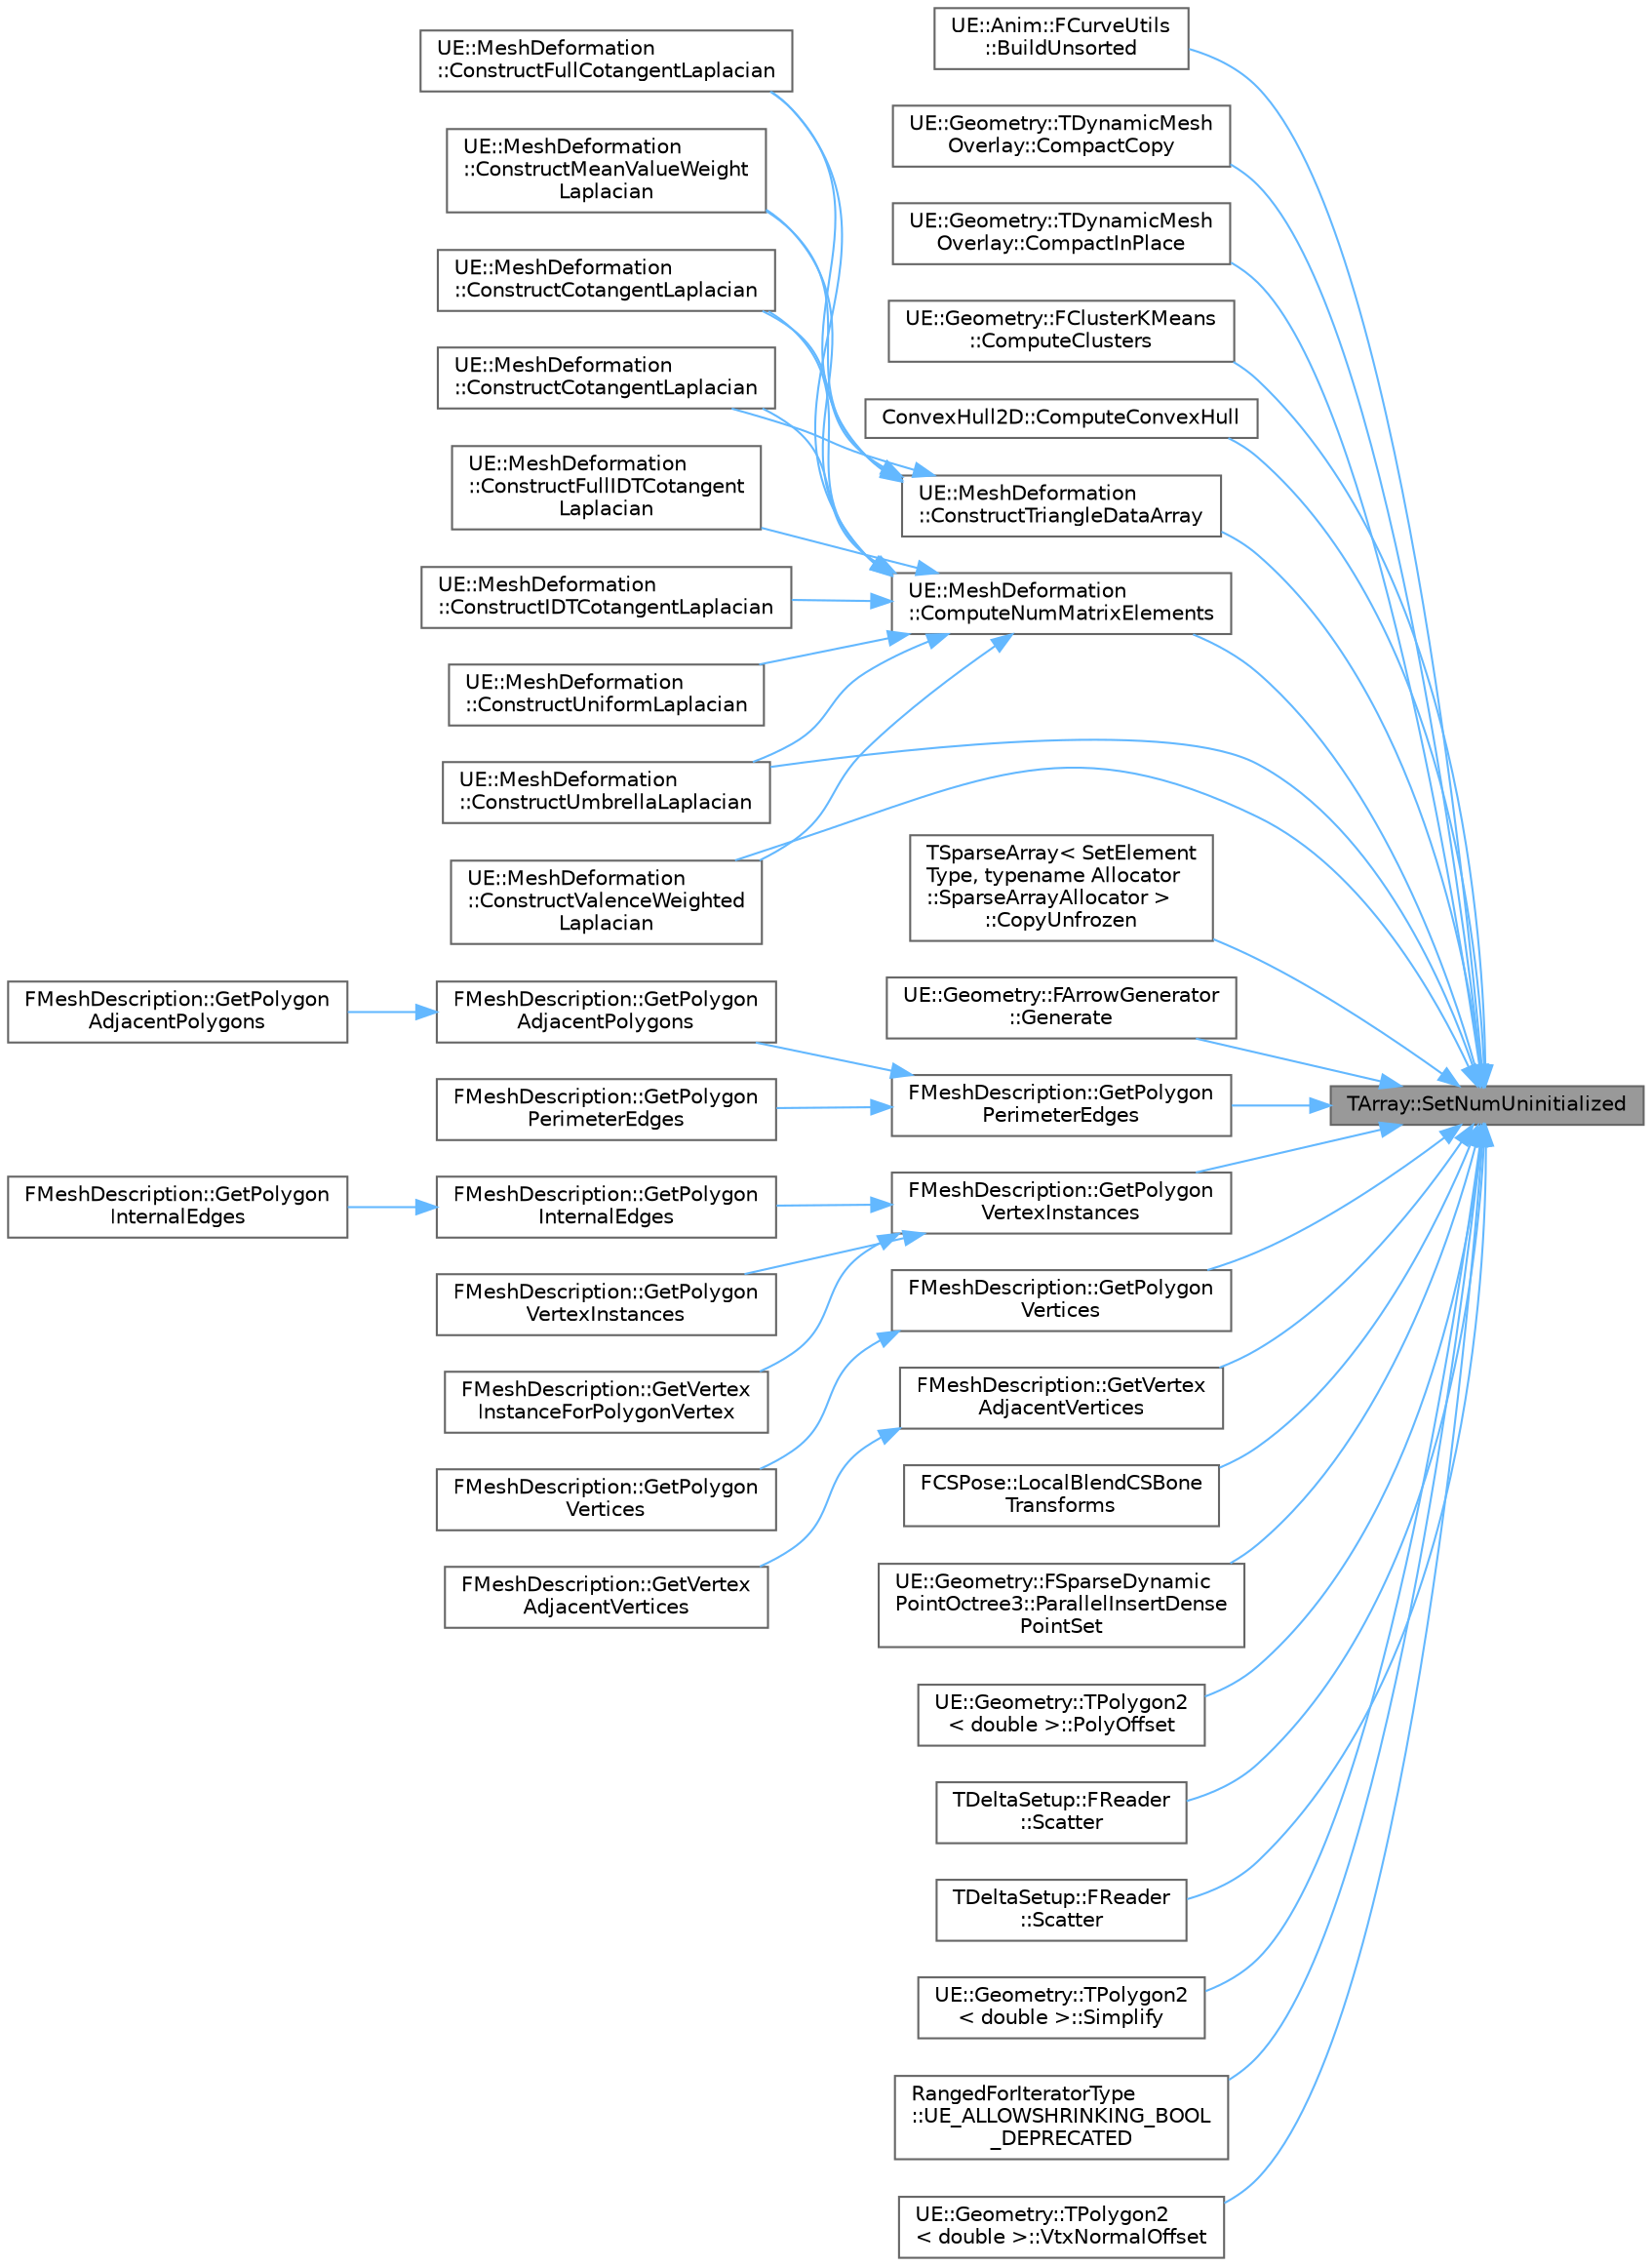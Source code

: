 digraph "TArray::SetNumUninitialized"
{
 // INTERACTIVE_SVG=YES
 // LATEX_PDF_SIZE
  bgcolor="transparent";
  edge [fontname=Helvetica,fontsize=10,labelfontname=Helvetica,labelfontsize=10];
  node [fontname=Helvetica,fontsize=10,shape=box,height=0.2,width=0.4];
  rankdir="RL";
  Node1 [id="Node000001",label="TArray::SetNumUninitialized",height=0.2,width=0.4,color="gray40", fillcolor="grey60", style="filled", fontcolor="black",tooltip="Resizes array to given number of elements."];
  Node1 -> Node2 [id="edge1_Node000001_Node000002",dir="back",color="steelblue1",style="solid",tooltip=" "];
  Node2 [id="Node000002",label="UE::Anim::FCurveUtils\l::BuildUnsorted",height=0.2,width=0.4,color="grey40", fillcolor="white", style="filled",URL="$d7/d7e/structUE_1_1Anim_1_1FCurveUtils.html#a057de551fa386ad635d95cd05788b0b7",tooltip=" "];
  Node1 -> Node3 [id="edge2_Node000001_Node000003",dir="back",color="steelblue1",style="solid",tooltip=" "];
  Node3 [id="Node000003",label="UE::Geometry::TDynamicMesh\lOverlay::CompactCopy",height=0.2,width=0.4,color="grey40", fillcolor="white", style="filled",URL="$d7/de6/classUE_1_1Geometry_1_1TDynamicMeshOverlay.html#aa47ba3bb806a7315b4abfca8f67f1b7f",tooltip="Copy the Copy overlay to a compact rep, also updating parent references based on the CompactMaps."];
  Node1 -> Node4 [id="edge3_Node000001_Node000004",dir="back",color="steelblue1",style="solid",tooltip=" "];
  Node4 [id="Node000004",label="UE::Geometry::TDynamicMesh\lOverlay::CompactInPlace",height=0.2,width=0.4,color="grey40", fillcolor="white", style="filled",URL="$d7/de6/classUE_1_1Geometry_1_1TDynamicMeshOverlay.html#a4274a0cf3fe57876bbdecfc7e6b214c1",tooltip="Compact overlay and update links to parent based on CompactMaps."];
  Node1 -> Node5 [id="edge4_Node000001_Node000005",dir="back",color="steelblue1",style="solid",tooltip=" "];
  Node5 [id="Node000005",label="UE::Geometry::FClusterKMeans\l::ComputeClusters",height=0.2,width=0.4,color="grey40", fillcolor="white", style="filled",URL="$d7/dc1/structUE_1_1Geometry_1_1FClusterKMeans.html#abb849bcf81cc079171aba43a29f63da4",tooltip="Compute the K-Means clustering of FVector points."];
  Node1 -> Node6 [id="edge5_Node000001_Node000006",dir="back",color="steelblue1",style="solid",tooltip=" "];
  Node6 [id="Node000006",label="ConvexHull2D::ComputeConvexHull",height=0.2,width=0.4,color="grey40", fillcolor="white", style="filled",URL="$dd/db6/namespaceConvexHull2D.html#aed85326e8a05829519f96add67839eba",tooltip="Andrew's monotone chain convex hull algorithm for 2-dimensional points."];
  Node1 -> Node7 [id="edge6_Node000001_Node000007",dir="back",color="steelblue1",style="solid",tooltip=" "];
  Node7 [id="Node000007",label="UE::MeshDeformation\l::ComputeNumMatrixElements",height=0.2,width=0.4,color="grey40", fillcolor="white", style="filled",URL="$da/df1/namespaceUE_1_1MeshDeformation.html#a32fd03ba183b8fb7890b0df54b9a4211",tooltip=" "];
  Node7 -> Node8 [id="edge7_Node000007_Node000008",dir="back",color="steelblue1",style="solid",tooltip=" "];
  Node8 [id="Node000008",label="UE::MeshDeformation\l::ConstructCotangentLaplacian",height=0.2,width=0.4,color="grey40", fillcolor="white", style="filled",URL="$da/df1/namespaceUE_1_1MeshDeformation.html#abb5ba9e1b374edf6d77271067c602718",tooltip="Construct a sparse matrix representation using a cotangent-weighted Laplacian."];
  Node7 -> Node9 [id="edge8_Node000007_Node000009",dir="back",color="steelblue1",style="solid",tooltip=" "];
  Node9 [id="Node000009",label="UE::MeshDeformation\l::ConstructCotangentLaplacian",height=0.2,width=0.4,color="grey40", fillcolor="white", style="filled",URL="$da/df1/namespaceUE_1_1MeshDeformation.html#aaf997123f9e9bc9c6853c6ba0330b986",tooltip="Construct a sparse matrix representation using a pre-multiplied cotangent-weighted Laplacian."];
  Node7 -> Node10 [id="edge9_Node000007_Node000010",dir="back",color="steelblue1",style="solid",tooltip=" "];
  Node10 [id="Node000010",label="UE::MeshDeformation\l::ConstructFullCotangentLaplacian",height=0.2,width=0.4,color="grey40", fillcolor="white", style="filled",URL="$da/df1/namespaceUE_1_1MeshDeformation.html#ae792924418f806431fc29afa28c3716f",tooltip="Construct sparse Cotangent Laplacian matrix."];
  Node7 -> Node11 [id="edge10_Node000007_Node000011",dir="back",color="steelblue1",style="solid",tooltip=" "];
  Node11 [id="Node000011",label="UE::MeshDeformation\l::ConstructFullIDTCotangent\lLaplacian",height=0.2,width=0.4,color="grey40", fillcolor="white", style="filled",URL="$da/df1/namespaceUE_1_1MeshDeformation.html#a65dc6e343bd575c6673bf8c0b482ffde",tooltip="Use intrinsic Delaunay mesh to construct sparse Cotangent Laplacian matrix."];
  Node7 -> Node12 [id="edge11_Node000007_Node000012",dir="back",color="steelblue1",style="solid",tooltip=" "];
  Node12 [id="Node000012",label="UE::MeshDeformation\l::ConstructIDTCotangentLaplacian",height=0.2,width=0.4,color="grey40", fillcolor="white", style="filled",URL="$da/df1/namespaceUE_1_1MeshDeformation.html#ad7e9fddf45aa4a169e3cec1788bd8eee",tooltip="Construct a sparse matrix representation using a pre-multiplied cotangent-weighted Laplacian,..."];
  Node7 -> Node13 [id="edge12_Node000007_Node000013",dir="back",color="steelblue1",style="solid",tooltip=" "];
  Node13 [id="Node000013",label="UE::MeshDeformation\l::ConstructMeanValueWeight\lLaplacian",height=0.2,width=0.4,color="grey40", fillcolor="white", style="filled",URL="$da/df1/namespaceUE_1_1MeshDeformation.html#a8cfb166d2dee288b2c69e7a3942f1f16",tooltip="Construct a sparse matrix representation using a meanvalue-weighted Laplacian."];
  Node7 -> Node14 [id="edge13_Node000007_Node000014",dir="back",color="steelblue1",style="solid",tooltip=" "];
  Node14 [id="Node000014",label="UE::MeshDeformation\l::ConstructUmbrellaLaplacian",height=0.2,width=0.4,color="grey40", fillcolor="white", style="filled",URL="$da/df1/namespaceUE_1_1MeshDeformation.html#a1e94c672286fff67d41a1398142f4827",tooltip="Construct a sparse matrix representation of an umbrella weighted Laplacian."];
  Node7 -> Node15 [id="edge14_Node000007_Node000015",dir="back",color="steelblue1",style="solid",tooltip=" "];
  Node15 [id="Node000015",label="UE::MeshDeformation\l::ConstructUniformLaplacian",height=0.2,width=0.4,color="grey40", fillcolor="white", style="filled",URL="$da/df1/namespaceUE_1_1MeshDeformation.html#a694b1bb9f614a1046908e13b7315c5f7",tooltip="Construct a sparse matrix representation of a uniform weighted Laplacian."];
  Node7 -> Node16 [id="edge15_Node000007_Node000016",dir="back",color="steelblue1",style="solid",tooltip=" "];
  Node16 [id="Node000016",label="UE::MeshDeformation\l::ConstructValenceWeighted\lLaplacian",height=0.2,width=0.4,color="grey40", fillcolor="white", style="filled",URL="$da/df1/namespaceUE_1_1MeshDeformation.html#a7f0420ccd091c996034cc49e0c4c8ee2",tooltip="Construct a sparse matrix representation of a valence-weighted Laplacian."];
  Node1 -> Node17 [id="edge16_Node000001_Node000017",dir="back",color="steelblue1",style="solid",tooltip=" "];
  Node17 [id="Node000017",label="UE::MeshDeformation\l::ConstructTriangleDataArray",height=0.2,width=0.4,color="grey40", fillcolor="white", style="filled",URL="$da/df1/namespaceUE_1_1MeshDeformation.html#ad8780349428dfee6b9e4c2b338ee5ffc",tooltip="Return and array in triangle order that holds the per-triangle derived data needed."];
  Node17 -> Node8 [id="edge17_Node000017_Node000008",dir="back",color="steelblue1",style="solid",tooltip=" "];
  Node17 -> Node9 [id="edge18_Node000017_Node000009",dir="back",color="steelblue1",style="solid",tooltip=" "];
  Node17 -> Node10 [id="edge19_Node000017_Node000010",dir="back",color="steelblue1",style="solid",tooltip=" "];
  Node17 -> Node13 [id="edge20_Node000017_Node000013",dir="back",color="steelblue1",style="solid",tooltip=" "];
  Node1 -> Node14 [id="edge21_Node000001_Node000014",dir="back",color="steelblue1",style="solid",tooltip=" "];
  Node1 -> Node16 [id="edge22_Node000001_Node000016",dir="back",color="steelblue1",style="solid",tooltip=" "];
  Node1 -> Node18 [id="edge23_Node000001_Node000018",dir="back",color="steelblue1",style="solid",tooltip=" "];
  Node18 [id="Node000018",label="TSparseArray\< SetElement\lType, typename Allocator\l::SparseArrayAllocator \>\l::CopyUnfrozen",height=0.2,width=0.4,color="grey40", fillcolor="white", style="filled",URL="$d0/db8/classTSparseArray.html#ad1886d6e3838cddf84067d69abbf9b16",tooltip=" "];
  Node1 -> Node19 [id="edge24_Node000001_Node000019",dir="back",color="steelblue1",style="solid",tooltip=" "];
  Node19 [id="Node000019",label="UE::Geometry::FArrowGenerator\l::Generate",height=0.2,width=0.4,color="grey40", fillcolor="white", style="filled",URL="$d6/d57/classUE_1_1Geometry_1_1FArrowGenerator.html#a2982ccc4942c3c605332cf8ae9a8bac9",tooltip="Generate the mesh."];
  Node1 -> Node20 [id="edge25_Node000001_Node000020",dir="back",color="steelblue1",style="solid",tooltip=" "];
  Node20 [id="Node000020",label="FMeshDescription::GetPolygon\lPerimeterEdges",height=0.2,width=0.4,color="grey40", fillcolor="white", style="filled",URL="$da/d5f/structFMeshDescription.html#a85191c3def30743c740ac5fec86ae5a8",tooltip="Populates the passed array with the edges which form the polygon perimeter."];
  Node20 -> Node21 [id="edge26_Node000020_Node000021",dir="back",color="steelblue1",style="solid",tooltip=" "];
  Node21 [id="Node000021",label="FMeshDescription::GetPolygon\lAdjacentPolygons",height=0.2,width=0.4,color="grey40", fillcolor="white", style="filled",URL="$da/d5f/structFMeshDescription.html#a8b69dedb041c81e0414d5856d6113224",tooltip="Populates the passed array with adjacent polygons."];
  Node21 -> Node22 [id="edge27_Node000021_Node000022",dir="back",color="steelblue1",style="solid",tooltip=" "];
  Node22 [id="Node000022",label="FMeshDescription::GetPolygon\lAdjacentPolygons",height=0.2,width=0.4,color="grey40", fillcolor="white", style="filled",URL="$da/d5f/structFMeshDescription.html#af8391ae692103c788daf140691b1ff25",tooltip="Return adjacent polygons into a TArray with the specified allocator."];
  Node20 -> Node23 [id="edge28_Node000020_Node000023",dir="back",color="steelblue1",style="solid",tooltip=" "];
  Node23 [id="Node000023",label="FMeshDescription::GetPolygon\lPerimeterEdges",height=0.2,width=0.4,color="grey40", fillcolor="white", style="filled",URL="$da/d5f/structFMeshDescription.html#aeac18df72258c47320f0a56c9438ca81",tooltip="Returns the vertices which form the polygon perimeter as an array templated on the given allocator."];
  Node1 -> Node24 [id="edge29_Node000001_Node000024",dir="back",color="steelblue1",style="solid",tooltip=" "];
  Node24 [id="Node000024",label="FMeshDescription::GetPolygon\lVertexInstances",height=0.2,width=0.4,color="grey40", fillcolor="white", style="filled",URL="$da/d5f/structFMeshDescription.html#a652ac58afd0fd0bead9d57b19322b475",tooltip="Returns reference to an array of VertexInstance IDs forming the perimeter of this polygon."];
  Node24 -> Node25 [id="edge30_Node000024_Node000025",dir="back",color="steelblue1",style="solid",tooltip=" "];
  Node25 [id="Node000025",label="FMeshDescription::GetPolygon\lInternalEdges",height=0.2,width=0.4,color="grey40", fillcolor="white", style="filled",URL="$da/d5f/structFMeshDescription.html#ab09c0ab70b3658659bf8a95eadfc4e91",tooltip="Populate the provided array with a list of edges which are internal to the polygon,..."];
  Node25 -> Node26 [id="edge31_Node000025_Node000026",dir="back",color="steelblue1",style="solid",tooltip=" "];
  Node26 [id="Node000026",label="FMeshDescription::GetPolygon\lInternalEdges",height=0.2,width=0.4,color="grey40", fillcolor="white", style="filled",URL="$da/d5f/structFMeshDescription.html#aee03a54270ded29ed22eddb9c8049358",tooltip="Return the internal edges of this polygon, i.e."];
  Node24 -> Node27 [id="edge32_Node000024_Node000027",dir="back",color="steelblue1",style="solid",tooltip=" "];
  Node27 [id="Node000027",label="FMeshDescription::GetPolygon\lVertexInstances",height=0.2,width=0.4,color="grey40", fillcolor="white", style="filled",URL="$da/d5f/structFMeshDescription.html#a3a980a3c0745685af686098fffc97476",tooltip=" "];
  Node24 -> Node28 [id="edge33_Node000024_Node000028",dir="back",color="steelblue1",style="solid",tooltip=" "];
  Node28 [id="Node000028",label="FMeshDescription::GetVertex\lInstanceForPolygonVertex",height=0.2,width=0.4,color="grey40", fillcolor="white", style="filled",URL="$da/d5f/structFMeshDescription.html#ae3ce58da58287d3749e70fc118a1c1d3",tooltip="Return the vertex instance which corresponds to the given vertex on the given polygon,..."];
  Node1 -> Node29 [id="edge34_Node000001_Node000029",dir="back",color="steelblue1",style="solid",tooltip=" "];
  Node29 [id="Node000029",label="FMeshDescription::GetPolygon\lVertices",height=0.2,width=0.4,color="grey40", fillcolor="white", style="filled",URL="$da/d5f/structFMeshDescription.html#a6e0baa52e429477442e4dd45b752eac0",tooltip="Populates the passed array of VertexIDs with the vertices which form the polygon perimeter."];
  Node29 -> Node30 [id="edge35_Node000029_Node000030",dir="back",color="steelblue1",style="solid",tooltip=" "];
  Node30 [id="Node000030",label="FMeshDescription::GetPolygon\lVertices",height=0.2,width=0.4,color="grey40", fillcolor="white", style="filled",URL="$da/d5f/structFMeshDescription.html#a99d45a709acdd2ca144cacf6a1d581aa",tooltip="Returns the vertices which form the polygon perimeter as an array templated on the given allocator."];
  Node1 -> Node31 [id="edge36_Node000001_Node000031",dir="back",color="steelblue1",style="solid",tooltip=" "];
  Node31 [id="Node000031",label="FMeshDescription::GetVertex\lAdjacentVertices",height=0.2,width=0.4,color="grey40", fillcolor="white", style="filled",URL="$da/d5f/structFMeshDescription.html#aa3dde5d758688b25d3b5abe1eac7977e",tooltip="Populates the passed array of VertexIDs with the vertices adjacent to this vertex."];
  Node31 -> Node32 [id="edge37_Node000031_Node000032",dir="back",color="steelblue1",style="solid",tooltip=" "];
  Node32 [id="Node000032",label="FMeshDescription::GetVertex\lAdjacentVertices",height=0.2,width=0.4,color="grey40", fillcolor="white", style="filled",URL="$da/d5f/structFMeshDescription.html#ad4f4083d64ec137bb37eafbead317845",tooltip="Returns the vertices adjacent to this vertex as an array with the specified allocator template type."];
  Node1 -> Node33 [id="edge38_Node000001_Node000033",dir="back",color="steelblue1",style="solid",tooltip=" "];
  Node33 [id="Node000033",label="FCSPose::LocalBlendCSBone\lTransforms",height=0.2,width=0.4,color="grey40", fillcolor="white", style="filled",URL="$da/d72/structFCSPose.html#af43ff1fb954084f8c5135898d028e56c",tooltip="Blends Component Space transforms to MeshPose in Local Space."];
  Node1 -> Node34 [id="edge39_Node000001_Node000034",dir="back",color="steelblue1",style="solid",tooltip=" "];
  Node34 [id="Node000034",label="UE::Geometry::FSparseDynamic\lPointOctree3::ParallelInsertDense\lPointSet",height=0.2,width=0.4,color="grey40", fillcolor="white", style="filled",URL="$d4/dcf/classUE_1_1Geometry_1_1FSparseDynamicPointOctree3.html#a4dd5e627ca0df8e0fcd0bd51802fc870",tooltip="Insert a set of dense points with IDs in range [0, MaxPointID-1], in parallel."];
  Node1 -> Node35 [id="edge40_Node000001_Node000035",dir="back",color="steelblue1",style="solid",tooltip=" "];
  Node35 [id="Node000035",label="UE::Geometry::TPolygon2\l\< double \>::PolyOffset",height=0.2,width=0.4,color="grey40", fillcolor="white", style="filled",URL="$d0/df8/classUE_1_1Geometry_1_1TPolygon2.html#afa9e853694060da8192289c6a63c93c9",tooltip=" "];
  Node1 -> Node36 [id="edge41_Node000001_Node000036",dir="back",color="steelblue1",style="solid",tooltip=" "];
  Node36 [id="Node000036",label="TDeltaSetup::FReader\l::Scatter",height=0.2,width=0.4,color="grey40", fillcolor="white", style="filled",URL="$db/dab/structTDeltaSetup_1_1FReader.html#aa22a75b5806954ee3cdbc712d9f8a539",tooltip=" "];
  Node1 -> Node37 [id="edge42_Node000001_Node000037",dir="back",color="steelblue1",style="solid",tooltip=" "];
  Node37 [id="Node000037",label="TDeltaSetup::FReader\l::Scatter",height=0.2,width=0.4,color="grey40", fillcolor="white", style="filled",URL="$db/dab/structTDeltaSetup_1_1FReader.html#abbc9a3eb6ffdea0acfc0d31f25c533ac",tooltip=" "];
  Node1 -> Node38 [id="edge43_Node000001_Node000038",dir="back",color="steelblue1",style="solid",tooltip=" "];
  Node38 [id="Node000038",label="UE::Geometry::TPolygon2\l\< double \>::Simplify",height=0.2,width=0.4,color="grey40", fillcolor="white", style="filled",URL="$d0/df8/classUE_1_1Geometry_1_1TPolygon2.html#a442038d13acd3a8876b9b31fb9ebf165",tooltip=" "];
  Node1 -> Node39 [id="edge44_Node000001_Node000039",dir="back",color="steelblue1",style="solid",tooltip=" "];
  Node39 [id="Node000039",label="RangedForIteratorType\l::UE_ALLOWSHRINKING_BOOL\l_DEPRECATED",height=0.2,width=0.4,color="grey40", fillcolor="white", style="filled",URL="$d4/d52/classTArray.html#a5e6241df28bc21fbbf58b239dd75388b",tooltip=" "];
  Node1 -> Node40 [id="edge45_Node000001_Node000040",dir="back",color="steelblue1",style="solid",tooltip=" "];
  Node40 [id="Node000040",label="UE::Geometry::TPolygon2\l\< double \>::VtxNormalOffset",height=0.2,width=0.4,color="grey40", fillcolor="white", style="filled",URL="$d0/df8/classUE_1_1Geometry_1_1TPolygon2.html#a345074fc2c0bf5bb9f195625d8d4e5da",tooltip=" "];
}
